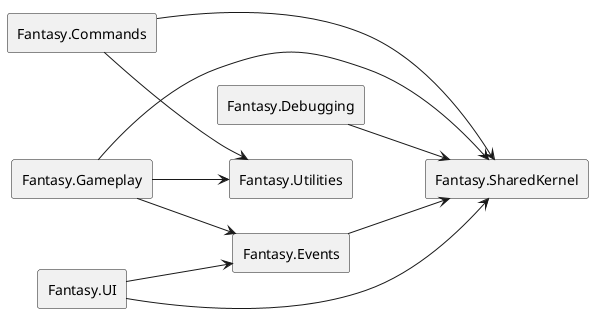 ﻿@startuml

left to right direction
skinparam componentStyle rectangle

component "Fantasy.Commands" as Commands
component "Fantasy.Debugging" as Debugging
component "Fantasy.Gameplay" as Gameplay
component "Fantasy.UI" as UI

together {
    component "Fantasy.Events" as Events
    component "Fantasy.SharedKernel" as SharedKernel
    component "Fantasy.Utilities" as Utilities
}

Gameplay --> SharedKernel
Commands --> SharedKernel
Debugging --> SharedKernel
Events --> SharedKernel
UI --> SharedKernel

Gameplay --> Events
UI --> Events

Commands --> Utilities
Gameplay --> Utilities

@enduml

